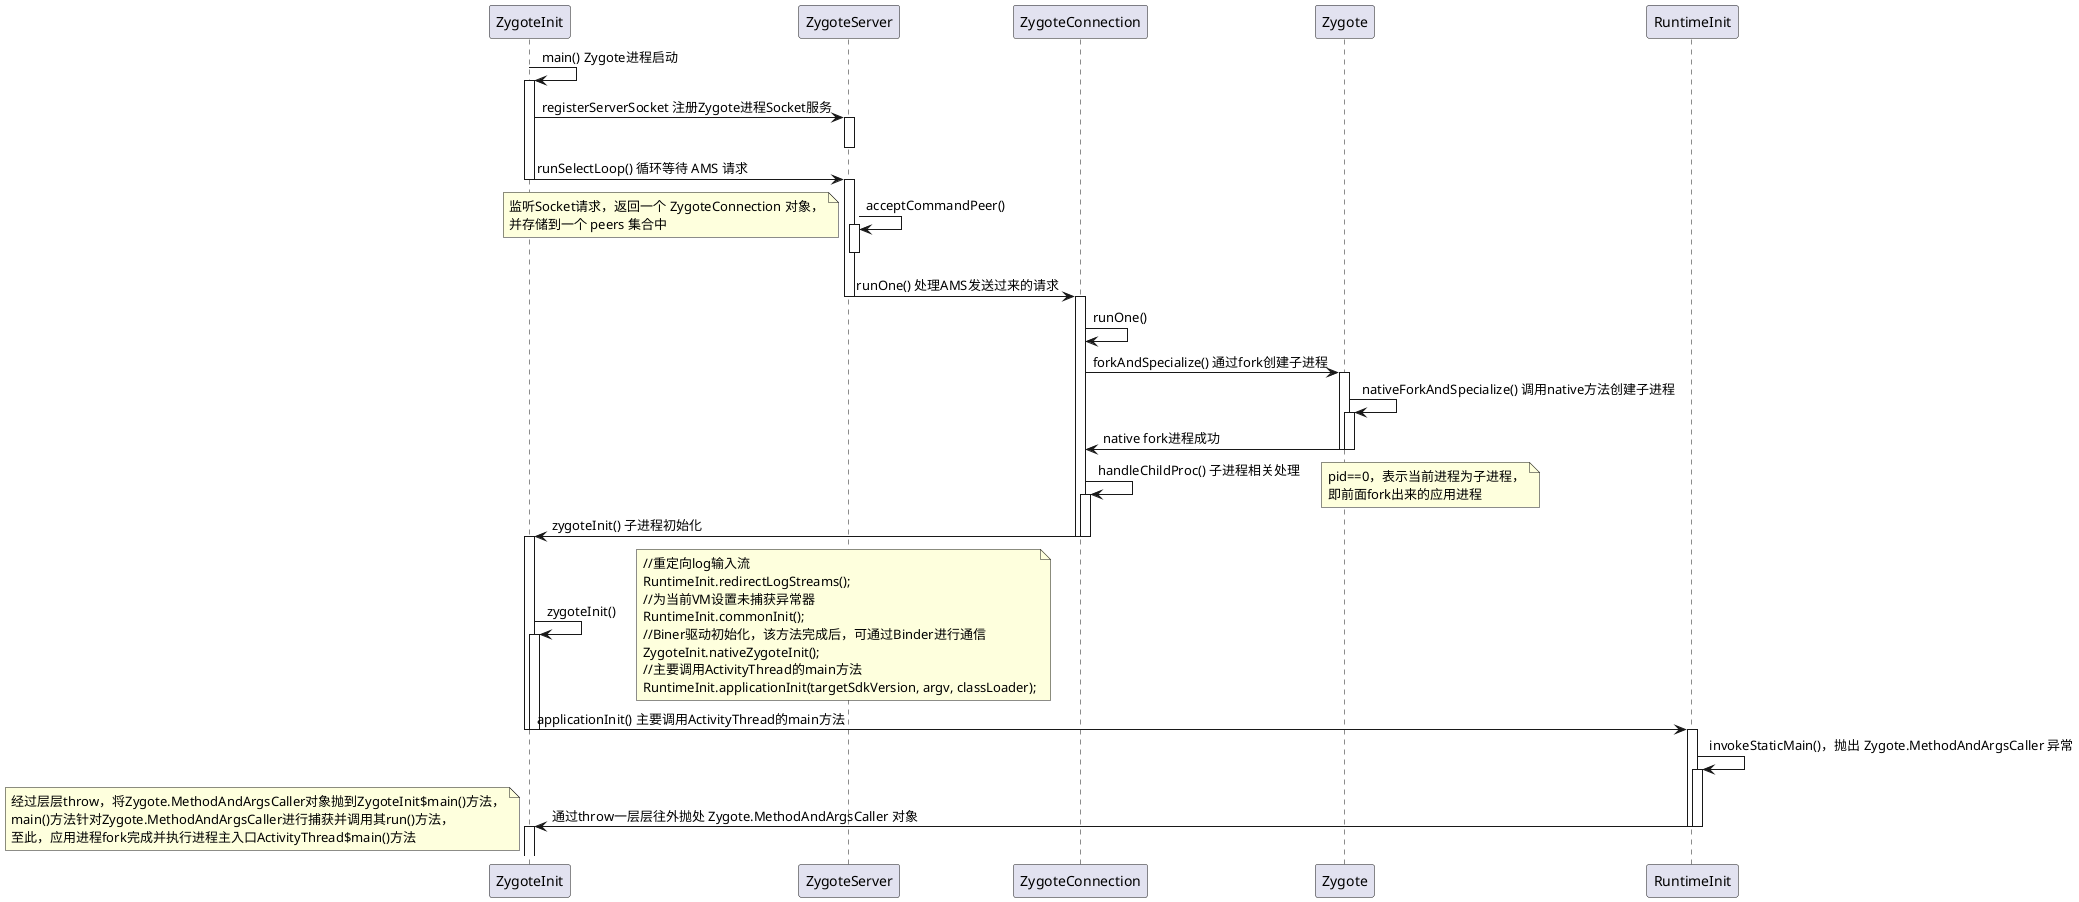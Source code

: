 @startuml
'https://plantuml.com/sequence-diagram
'Zygote进程fork应用进程，并执行应用进程ActivityThread （主入口main()）

participant ZygoteInit
participant ZygoteServer
participant ZygoteConnection
participant Zygote
participant RuntimeInit

ZygoteInit -> ZygoteInit: main() Zygote进程启动
activate ZygoteInit
ZygoteInit -> ZygoteServer: registerServerSocket 注册Zygote进程Socket服务
activate ZygoteServer
deactivate ZygoteServer
ZygoteInit -> ZygoteServer: runSelectLoop() 循环等待 AMS 请求
deactivate ZygoteInit

activate ZygoteServer
ZygoteServer -> ZygoteServer: acceptCommandPeer()
activate ZygoteServer
deactivate ZygoteServer
note left
    监听Socket请求，返回一个 ZygoteConnection 对象，
    并存储到一个 peers 集合中
end note
ZygoteServer -> ZygoteConnection: runOne() 处理AMS发送过来的请求
deactivate ZygoteServer

activate ZygoteConnection
ZygoteConnection -> ZygoteConnection: runOne()
ZygoteConnection -> Zygote: forkAndSpecialize() 通过fork创建子进程
activate Zygote
Zygote -> Zygote: nativeForkAndSpecialize() 调用native方法创建子进程
activate Zygote
Zygote -> ZygoteConnection: native fork进程成功
deactivate Zygote
deactivate Zygote

'回归到 ZygoteConnection 类的 runOnce() 方法
ZygoteConnection -> ZygoteConnection: handleChildProc() 子进程相关处理
activate ZygoteConnection
note right
    pid==0，表示当前进程为子进程，
    即前面fork出来的应用进程
end note
ZygoteConnection -> ZygoteInit: zygoteInit() 子进程初始化
deactivate ZygoteConnection
deactivate ZygoteConnection

activate ZygoteInit
ZygoteInit -> ZygoteInit: zygoteInit()
activate ZygoteInit
note right
    //重定向log输入流
    RuntimeInit.redirectLogStreams();
    //为当前VM设置未捕获异常器
    RuntimeInit.commonInit();
    //Biner驱动初始化，该方法完成后，可通过Binder进行通信
    ZygoteInit.nativeZygoteInit();
    //主要调用ActivityThread的main方法
    RuntimeInit.applicationInit(targetSdkVersion, argv, classLoader);
end note
ZygoteInit -> RuntimeInit: applicationInit() 主要调用ActivityThread的main方法
deactivate ZygoteInit
deactivate ZygoteInit

activate RuntimeInit
RuntimeInit -> RuntimeInit: invokeStaticMain()，抛出 Zygote.MethodAndArgsCaller 异常
activate RuntimeInit
RuntimeInit -> ZygoteInit: 通过throw一层层往外抛处 Zygote.MethodAndArgsCaller 对象
deactivate RuntimeInit
deactivate RuntimeInit

activate ZygoteInit
note left
    经过层层throw，将Zygote.MethodAndArgsCaller对象抛到ZygoteInit$main()方法，
    main()方法针对Zygote.MethodAndArgsCaller进行捕获并调用其run()方法，
    至此，应用进程fork完成并执行进程主入口ActivityThread$main()方法
end note
deactivate ZygoteInit

@enduml